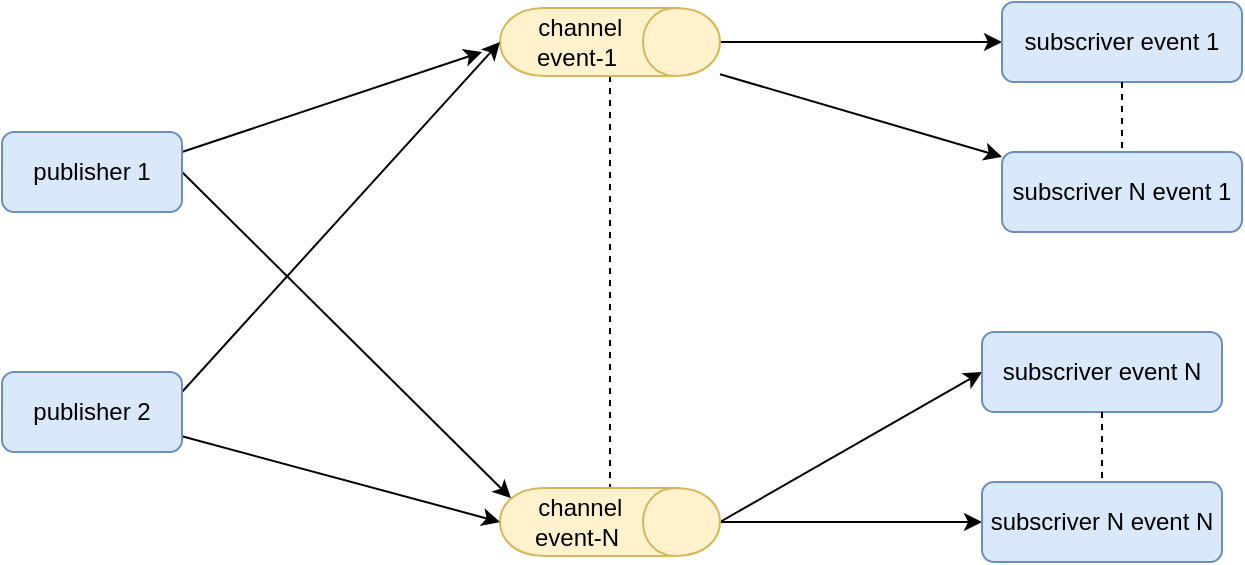 <mxfile version="13.7.3" type="device"><diagram id="gochAokcW7b0RrxfHrHz" name="Pagina-1"><mxGraphModel dx="1102" dy="851" grid="1" gridSize="10" guides="1" tooltips="1" connect="1" arrows="1" fold="1" page="1" pageScale="1" pageWidth="827" pageHeight="1169" math="0" shadow="0"><root><mxCell id="0"/><mxCell id="1" parent="0"/><mxCell id="LxZohSvCv_a8gqajKF26-4" value="" style="orthogonalLoop=1;jettySize=auto;html=1;rounded=0;exitX=1;exitY=0.25;exitDx=0;exitDy=0;" parent="1" source="LxZohSvCv_a8gqajKF26-2" edge="1"><mxGeometry relative="1" as="geometry"><mxPoint x="350" y="180" as="targetPoint"/></mxGeometry></mxCell><mxCell id="rrTRFriYegZgSNKduR2a-4" style="edgeStyle=none;rounded=0;orthogonalLoop=1;jettySize=auto;html=1;entryX=0.15;entryY=0.95;entryDx=0;entryDy=0;entryPerimeter=0;endArrow=classic;endFill=1;strokeColor=#000000;exitX=1;exitY=0.5;exitDx=0;exitDy=0;" edge="1" parent="1" source="LxZohSvCv_a8gqajKF26-2" target="LxZohSvCv_a8gqajKF26-7"><mxGeometry relative="1" as="geometry"/></mxCell><mxCell id="LxZohSvCv_a8gqajKF26-2" value="publisher 1" style="rounded=1;whiteSpace=wrap;html=1;fillColor=#dae8fc;strokeColor=#6c8ebf;" parent="1" vertex="1"><mxGeometry x="110" y="220" width="90" height="40" as="geometry"/></mxCell><mxCell id="LxZohSvCv_a8gqajKF26-6" value="" style="rounded=1;orthogonalLoop=1;jettySize=auto;html=1;entryX=0;entryY=0.5;entryDx=0;entryDy=0;exitX=0.5;exitY=0;exitDx=0;exitDy=0;" parent="1" source="LxZohSvCv_a8gqajKF26-3" target="LxZohSvCv_a8gqajKF26-5" edge="1"><mxGeometry relative="1" as="geometry"/></mxCell><mxCell id="rrTRFriYegZgSNKduR2a-1" style="edgeStyle=none;rounded=0;orthogonalLoop=1;jettySize=auto;html=1;entryX=0;entryY=0.5;entryDx=0;entryDy=0;strokeColor=#000000;dashed=1;endArrow=none;endFill=0;" edge="1" parent="1" source="LxZohSvCv_a8gqajKF26-3" target="LxZohSvCv_a8gqajKF26-7"><mxGeometry relative="1" as="geometry"/></mxCell><mxCell id="rrTRFriYegZgSNKduR2a-6" style="edgeStyle=none;rounded=0;orthogonalLoop=1;jettySize=auto;html=1;endArrow=classic;endFill=1;strokeColor=#000000;" edge="1" parent="1" source="LxZohSvCv_a8gqajKF26-3" target="rrTRFriYegZgSNKduR2a-5"><mxGeometry relative="1" as="geometry"/></mxCell><mxCell id="LxZohSvCv_a8gqajKF26-3" value="&amp;nbsp;channel event-1" style="shape=cylinder;whiteSpace=wrap;html=1;boundedLbl=1;backgroundOutline=1;rounded=1;strokeColor=#d6b656;fillColor=#fff2cc;rotation=90;horizontal=0;" parent="1" vertex="1"><mxGeometry x="397" y="120" width="34" height="110" as="geometry"/></mxCell><mxCell id="LxZohSvCv_a8gqajKF26-5" value="subscriver event 1" style="rounded=1;whiteSpace=wrap;html=1;fillColor=#dae8fc;strokeColor=#6c8ebf;" parent="1" vertex="1"><mxGeometry x="610" y="155" width="120" height="40" as="geometry"/></mxCell><mxCell id="rrTRFriYegZgSNKduR2a-9" style="edgeStyle=none;rounded=0;orthogonalLoop=1;jettySize=auto;html=1;entryX=0;entryY=0.5;entryDx=0;entryDy=0;endArrow=classic;endFill=1;strokeColor=#000000;exitX=0.5;exitY=0;exitDx=0;exitDy=0;" edge="1" parent="1" source="LxZohSvCv_a8gqajKF26-7" target="rrTRFriYegZgSNKduR2a-7"><mxGeometry relative="1" as="geometry"><mxPoint x="480" y="410" as="sourcePoint"/></mxGeometry></mxCell><mxCell id="rrTRFriYegZgSNKduR2a-10" style="edgeStyle=none;rounded=0;orthogonalLoop=1;jettySize=auto;html=1;endArrow=classic;endFill=1;strokeColor=#000000;" edge="1" parent="1" source="LxZohSvCv_a8gqajKF26-7" target="rrTRFriYegZgSNKduR2a-8"><mxGeometry relative="1" as="geometry"/></mxCell><mxCell id="LxZohSvCv_a8gqajKF26-7" value="&amp;nbsp;channel event-N" style="shape=cylinder;whiteSpace=wrap;html=1;boundedLbl=1;backgroundOutline=1;rounded=1;strokeColor=#d6b656;fillColor=#fff2cc;rotation=90;horizontal=0;" parent="1" vertex="1"><mxGeometry x="397" y="360" width="34" height="110" as="geometry"/></mxCell><mxCell id="rrTRFriYegZgSNKduR2a-5" value="subscriver N event 1" style="rounded=1;whiteSpace=wrap;html=1;fillColor=#dae8fc;strokeColor=#6c8ebf;" vertex="1" parent="1"><mxGeometry x="610" y="230" width="120" height="40" as="geometry"/></mxCell><mxCell id="rrTRFriYegZgSNKduR2a-7" value="subscriver event N" style="rounded=1;whiteSpace=wrap;html=1;fillColor=#dae8fc;strokeColor=#6c8ebf;" vertex="1" parent="1"><mxGeometry x="600" y="320" width="120" height="40" as="geometry"/></mxCell><mxCell id="rrTRFriYegZgSNKduR2a-8" value="subscriver N event N" style="rounded=1;whiteSpace=wrap;html=1;fillColor=#dae8fc;strokeColor=#6c8ebf;" vertex="1" parent="1"><mxGeometry x="600" y="395" width="120" height="40" as="geometry"/></mxCell><mxCell id="rrTRFriYegZgSNKduR2a-12" style="edgeStyle=none;rounded=0;orthogonalLoop=1;jettySize=auto;html=1;entryX=0.5;entryY=1;entryDx=0;entryDy=0;endArrow=classic;endFill=1;strokeColor=#000000;exitX=1;exitY=0.25;exitDx=0;exitDy=0;" edge="1" parent="1" source="rrTRFriYegZgSNKduR2a-11" target="LxZohSvCv_a8gqajKF26-3"><mxGeometry relative="1" as="geometry"/></mxCell><mxCell id="rrTRFriYegZgSNKduR2a-13" style="edgeStyle=none;rounded=0;orthogonalLoop=1;jettySize=auto;html=1;entryX=0.5;entryY=1;entryDx=0;entryDy=0;endArrow=classic;endFill=1;strokeColor=#000000;" edge="1" parent="1" source="rrTRFriYegZgSNKduR2a-11" target="LxZohSvCv_a8gqajKF26-7"><mxGeometry relative="1" as="geometry"/></mxCell><mxCell id="rrTRFriYegZgSNKduR2a-11" value="publisher 2" style="rounded=1;whiteSpace=wrap;html=1;fillColor=#dae8fc;strokeColor=#6c8ebf;" vertex="1" parent="1"><mxGeometry x="110" y="340" width="90" height="40" as="geometry"/></mxCell><mxCell id="rrTRFriYegZgSNKduR2a-14" style="edgeStyle=none;rounded=0;orthogonalLoop=1;jettySize=auto;html=1;entryX=0.5;entryY=0;entryDx=0;entryDy=0;strokeColor=#000000;dashed=1;endArrow=none;endFill=0;exitX=0.5;exitY=1;exitDx=0;exitDy=0;" edge="1" parent="1" source="LxZohSvCv_a8gqajKF26-5" target="rrTRFriYegZgSNKduR2a-5"><mxGeometry relative="1" as="geometry"><mxPoint x="424" y="202" as="sourcePoint"/><mxPoint x="424" y="408" as="targetPoint"/></mxGeometry></mxCell><mxCell id="rrTRFriYegZgSNKduR2a-15" style="edgeStyle=none;rounded=0;orthogonalLoop=1;jettySize=auto;html=1;entryX=0.5;entryY=0;entryDx=0;entryDy=0;strokeColor=#000000;dashed=1;endArrow=none;endFill=0;exitX=0.5;exitY=1;exitDx=0;exitDy=0;" edge="1" parent="1" source="rrTRFriYegZgSNKduR2a-7" target="rrTRFriYegZgSNKduR2a-8"><mxGeometry relative="1" as="geometry"><mxPoint x="424" y="202" as="sourcePoint"/><mxPoint x="424" y="408" as="targetPoint"/></mxGeometry></mxCell></root></mxGraphModel></diagram></mxfile>